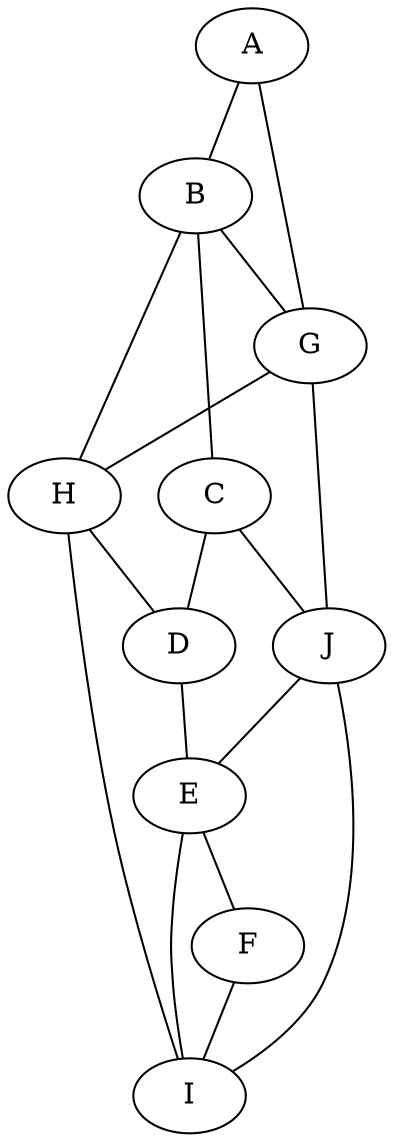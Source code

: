 strict graph "" {
	A -- B;
	A -- G;
	B -- G;
	B -- C;
	B -- H;
	G -- H;
	G -- J;
	C -- D;
	C -- J;
	H -- D;
	H -- I;
	D -- E;
	J -- E;
	J -- I;
	E -- F;
	E -- I;
	F -- I;
}
